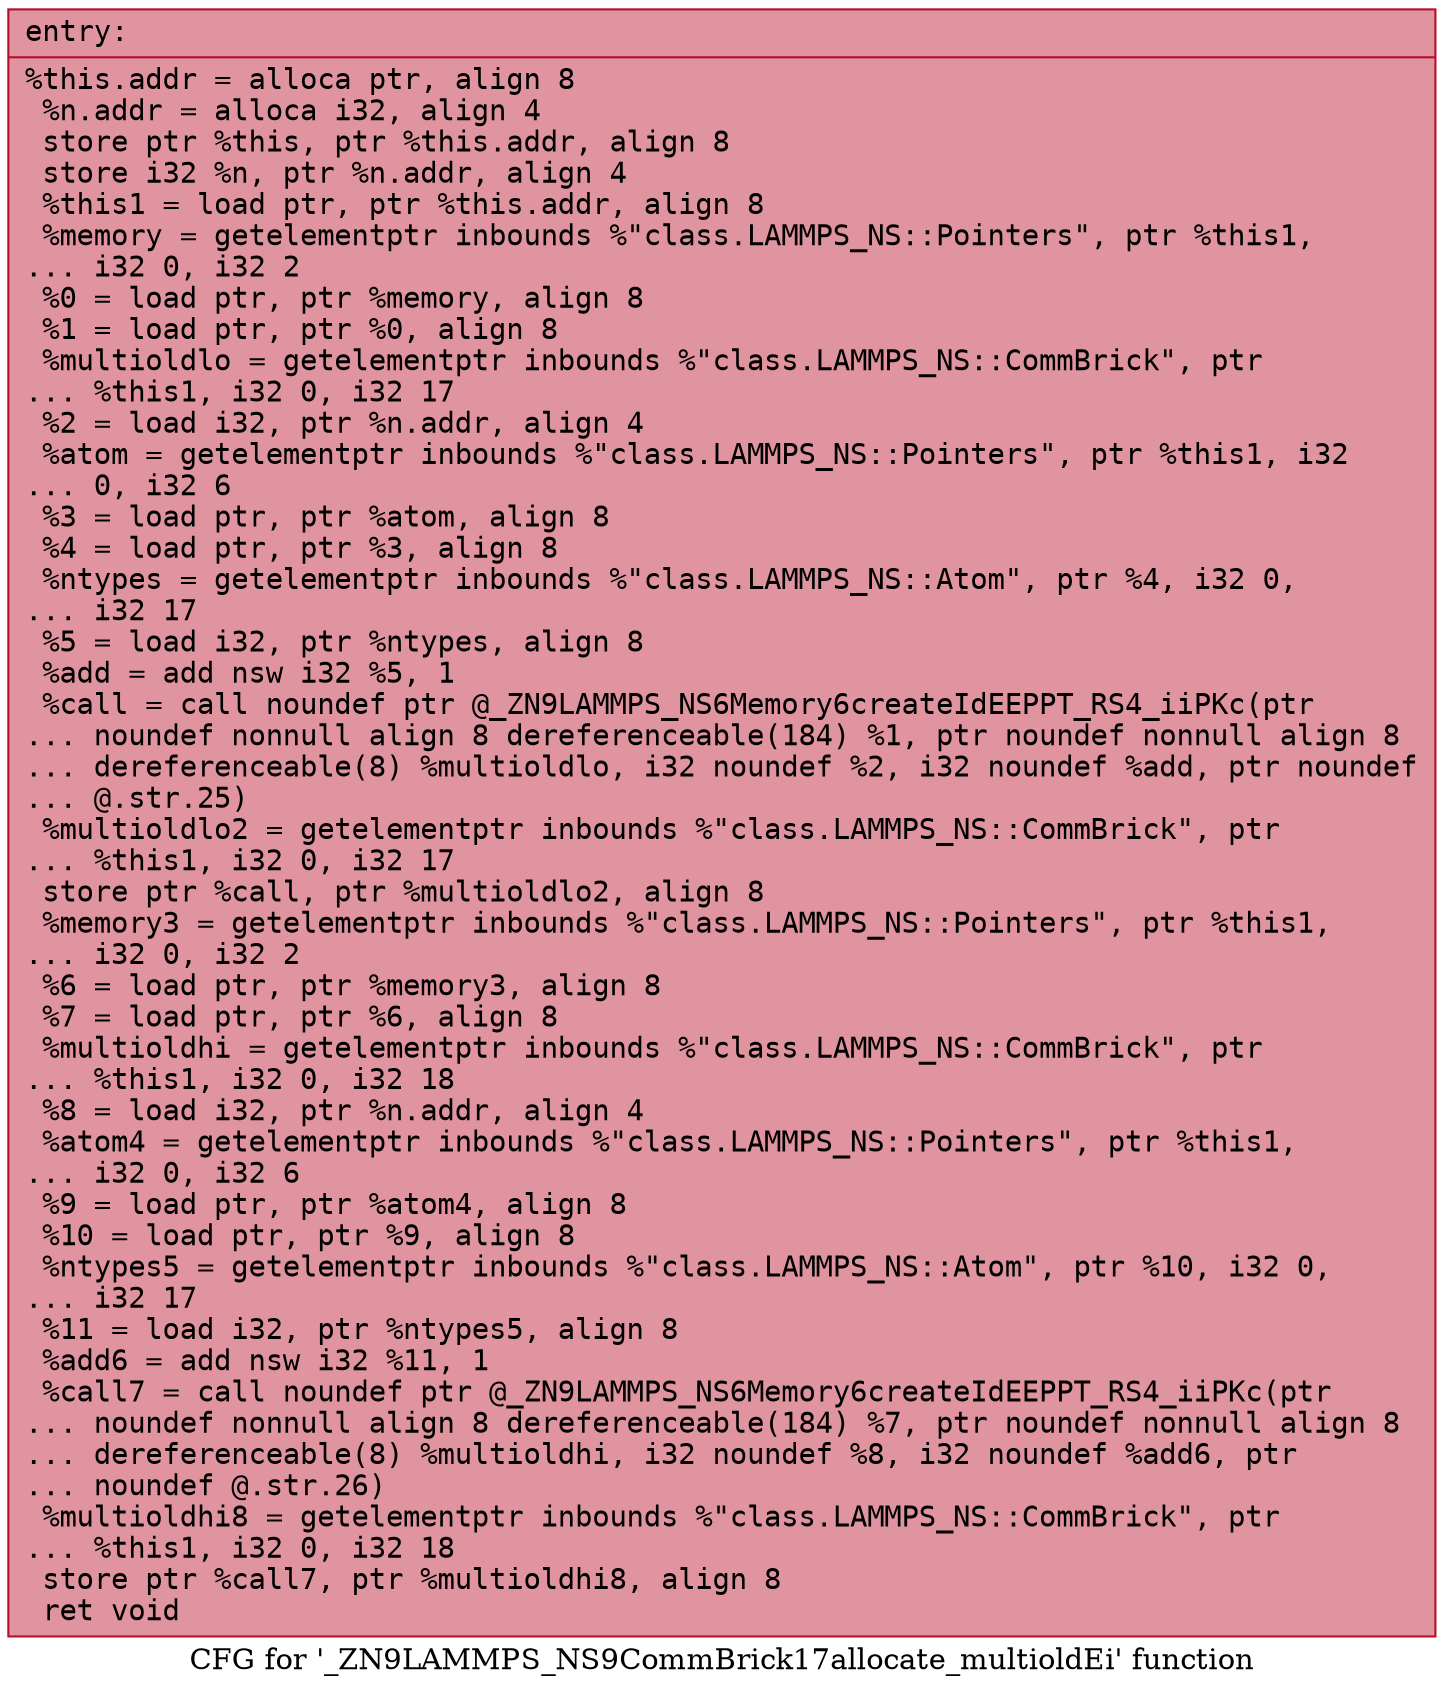 digraph "CFG for '_ZN9LAMMPS_NS9CommBrick17allocate_multioldEi' function" {
	label="CFG for '_ZN9LAMMPS_NS9CommBrick17allocate_multioldEi' function";

	Node0x561fb30c7d70 [shape=record,color="#b70d28ff", style=filled, fillcolor="#b70d2870" fontname="Courier",label="{entry:\l|  %this.addr = alloca ptr, align 8\l  %n.addr = alloca i32, align 4\l  store ptr %this, ptr %this.addr, align 8\l  store i32 %n, ptr %n.addr, align 4\l  %this1 = load ptr, ptr %this.addr, align 8\l  %memory = getelementptr inbounds %\"class.LAMMPS_NS::Pointers\", ptr %this1,\l... i32 0, i32 2\l  %0 = load ptr, ptr %memory, align 8\l  %1 = load ptr, ptr %0, align 8\l  %multioldlo = getelementptr inbounds %\"class.LAMMPS_NS::CommBrick\", ptr\l... %this1, i32 0, i32 17\l  %2 = load i32, ptr %n.addr, align 4\l  %atom = getelementptr inbounds %\"class.LAMMPS_NS::Pointers\", ptr %this1, i32\l... 0, i32 6\l  %3 = load ptr, ptr %atom, align 8\l  %4 = load ptr, ptr %3, align 8\l  %ntypes = getelementptr inbounds %\"class.LAMMPS_NS::Atom\", ptr %4, i32 0,\l... i32 17\l  %5 = load i32, ptr %ntypes, align 8\l  %add = add nsw i32 %5, 1\l  %call = call noundef ptr @_ZN9LAMMPS_NS6Memory6createIdEEPPT_RS4_iiPKc(ptr\l... noundef nonnull align 8 dereferenceable(184) %1, ptr noundef nonnull align 8\l... dereferenceable(8) %multioldlo, i32 noundef %2, i32 noundef %add, ptr noundef\l... @.str.25)\l  %multioldlo2 = getelementptr inbounds %\"class.LAMMPS_NS::CommBrick\", ptr\l... %this1, i32 0, i32 17\l  store ptr %call, ptr %multioldlo2, align 8\l  %memory3 = getelementptr inbounds %\"class.LAMMPS_NS::Pointers\", ptr %this1,\l... i32 0, i32 2\l  %6 = load ptr, ptr %memory3, align 8\l  %7 = load ptr, ptr %6, align 8\l  %multioldhi = getelementptr inbounds %\"class.LAMMPS_NS::CommBrick\", ptr\l... %this1, i32 0, i32 18\l  %8 = load i32, ptr %n.addr, align 4\l  %atom4 = getelementptr inbounds %\"class.LAMMPS_NS::Pointers\", ptr %this1,\l... i32 0, i32 6\l  %9 = load ptr, ptr %atom4, align 8\l  %10 = load ptr, ptr %9, align 8\l  %ntypes5 = getelementptr inbounds %\"class.LAMMPS_NS::Atom\", ptr %10, i32 0,\l... i32 17\l  %11 = load i32, ptr %ntypes5, align 8\l  %add6 = add nsw i32 %11, 1\l  %call7 = call noundef ptr @_ZN9LAMMPS_NS6Memory6createIdEEPPT_RS4_iiPKc(ptr\l... noundef nonnull align 8 dereferenceable(184) %7, ptr noundef nonnull align 8\l... dereferenceable(8) %multioldhi, i32 noundef %8, i32 noundef %add6, ptr\l... noundef @.str.26)\l  %multioldhi8 = getelementptr inbounds %\"class.LAMMPS_NS::CommBrick\", ptr\l... %this1, i32 0, i32 18\l  store ptr %call7, ptr %multioldhi8, align 8\l  ret void\l}"];
}
